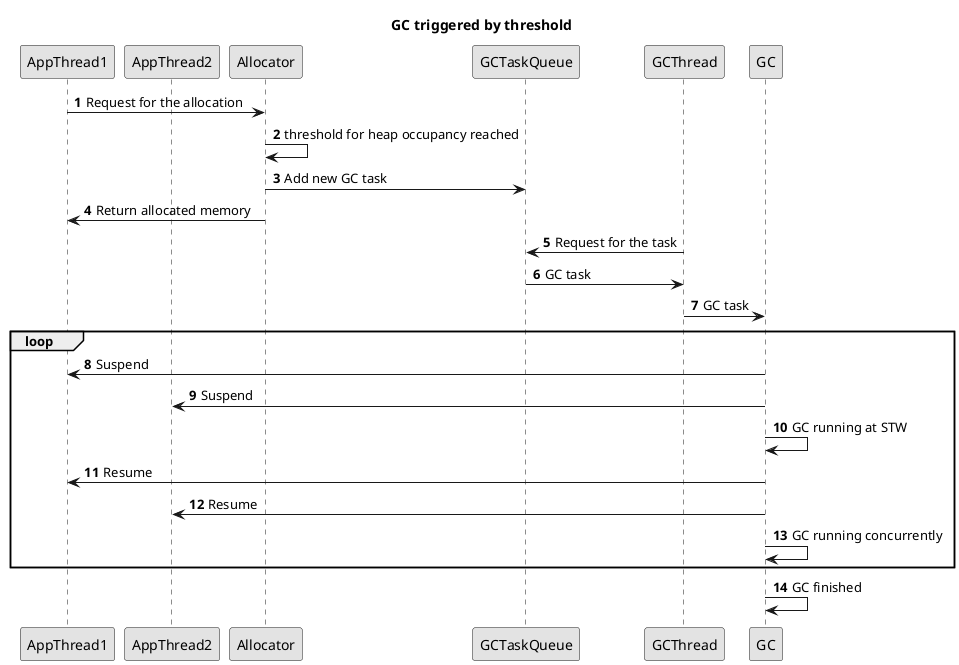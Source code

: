 ' Copyright (c) 2021-2024 Huawei Device Co., Ltd.
' Licensed under the Apache License, Version 2.0 (the "License");
' you may not use this file except in compliance with the License.
' You may obtain a copy of the License at
'
' http://www.apache.org/licenses/LICENSE-2.0
'
' Unless required by applicable law or agreed to in writing, software
' distributed under the License is distributed on an "AS IS" BASIS,
' WITHOUT WARRANTIES OR CONDITIONS OF ANY KIND, either express or implied.
' See the License for the specific language governing permissions and
' limitations under the License.

@startuml

skinparam monochrome true

title GC triggered by threshold

autonumber
participant AppThread1
participant AppThread2
participant Allocator
participant GCTaskQueue
participant GCThread
participant GC
AppThread1 -> Allocator: Request for the allocation
Allocator -> Allocator: threshold for heap occupancy reached
Allocator -> GCTaskQueue: Add new GC task
Allocator -> AppThread1 : Return allocated memory
GCThread -> GCTaskQueue : Request for the task
GCTaskQueue -> GCThread : GC task
GCThread -> GC : GC task
loop
GC -> AppThread1: Suspend
GC -> AppThread2: Suspend
GC -> GC : GC running at STW
GC -> AppThread1: Resume
GC -> AppThread2: Resume
GC -> GC : GC running concurrently
end loop
GC -> GC : GC finished
@enduml
